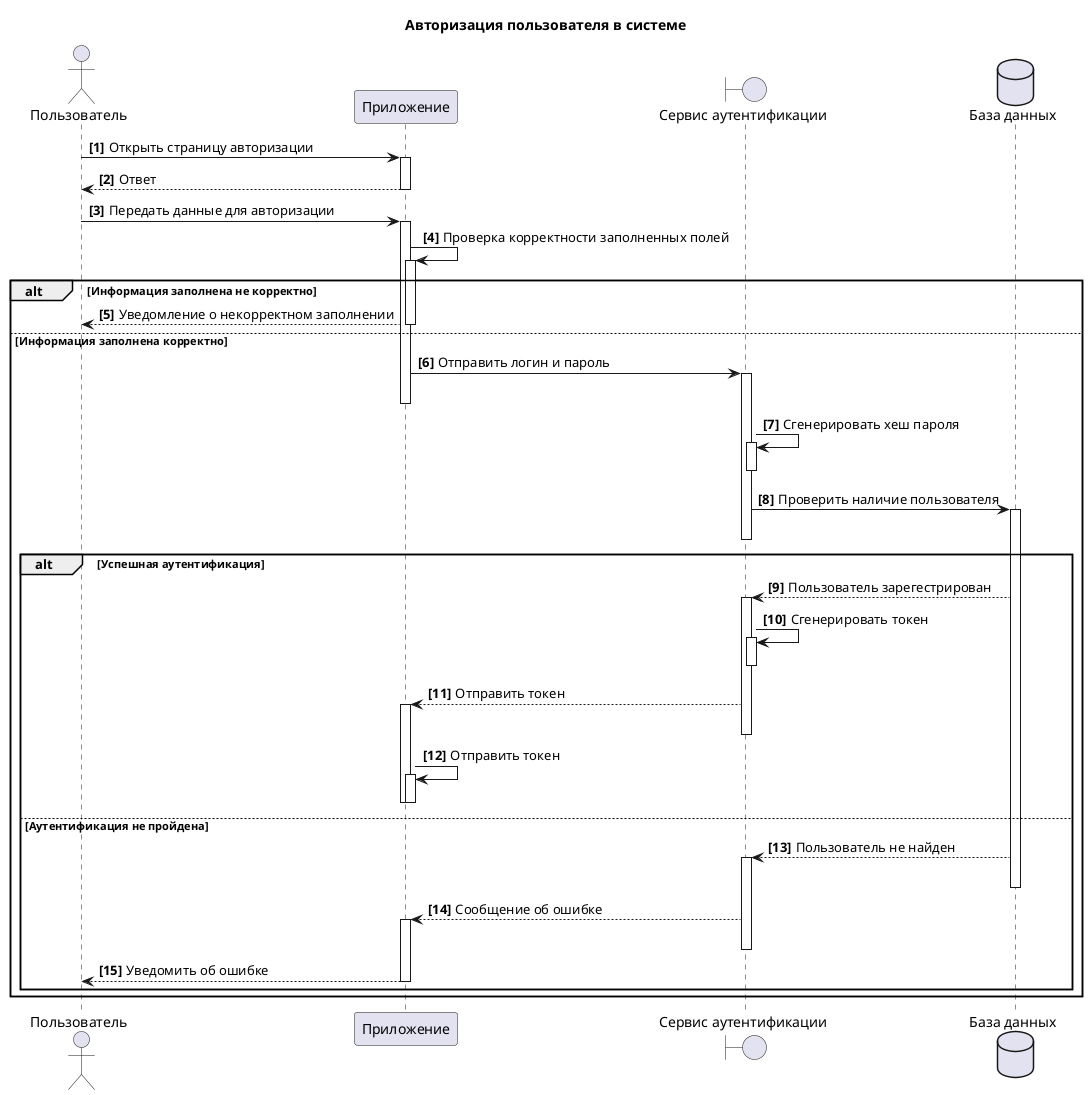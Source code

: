 @startuml
title Авторизация пользователя в системе
actor "Пользователь" as U 
participant  "Приложение" as A 
boundary "Сервис аутентификации" as S
dataBase "База данных" as DB 
autonumber "<b>[0]"  

U->A++: Открыть страницу авторизации
return Ответ
U->A++: Передать данные для авторизации
A->A++: Проверка корректности заполненных полей
alt Информация заполнена не корректно
A-->U:Уведомление о некорректном заполнении
else  Информация заполнена корректно
A--
A->S++: Отправить логин и пароль
A--
S->S++: Сгенерировать хеш пароля
S--
S->DB++: Проверить наличие пользователя
S--
alt Успешная аутентификация
DB-->S++: Пользователь зарегестрирован
S->S++: Сгенерировать токен
S--
S-->A++: Отправить токен
S--
A->A++: Отправить токен
A--
A--
else Аутентификация не пройдена
DB-->S++: Пользователь не найден
DB--
S-->A++:Сообщение об ошибке
S--
A-->U: Уведомить об ошибке 
A--
end
end
@enduml
